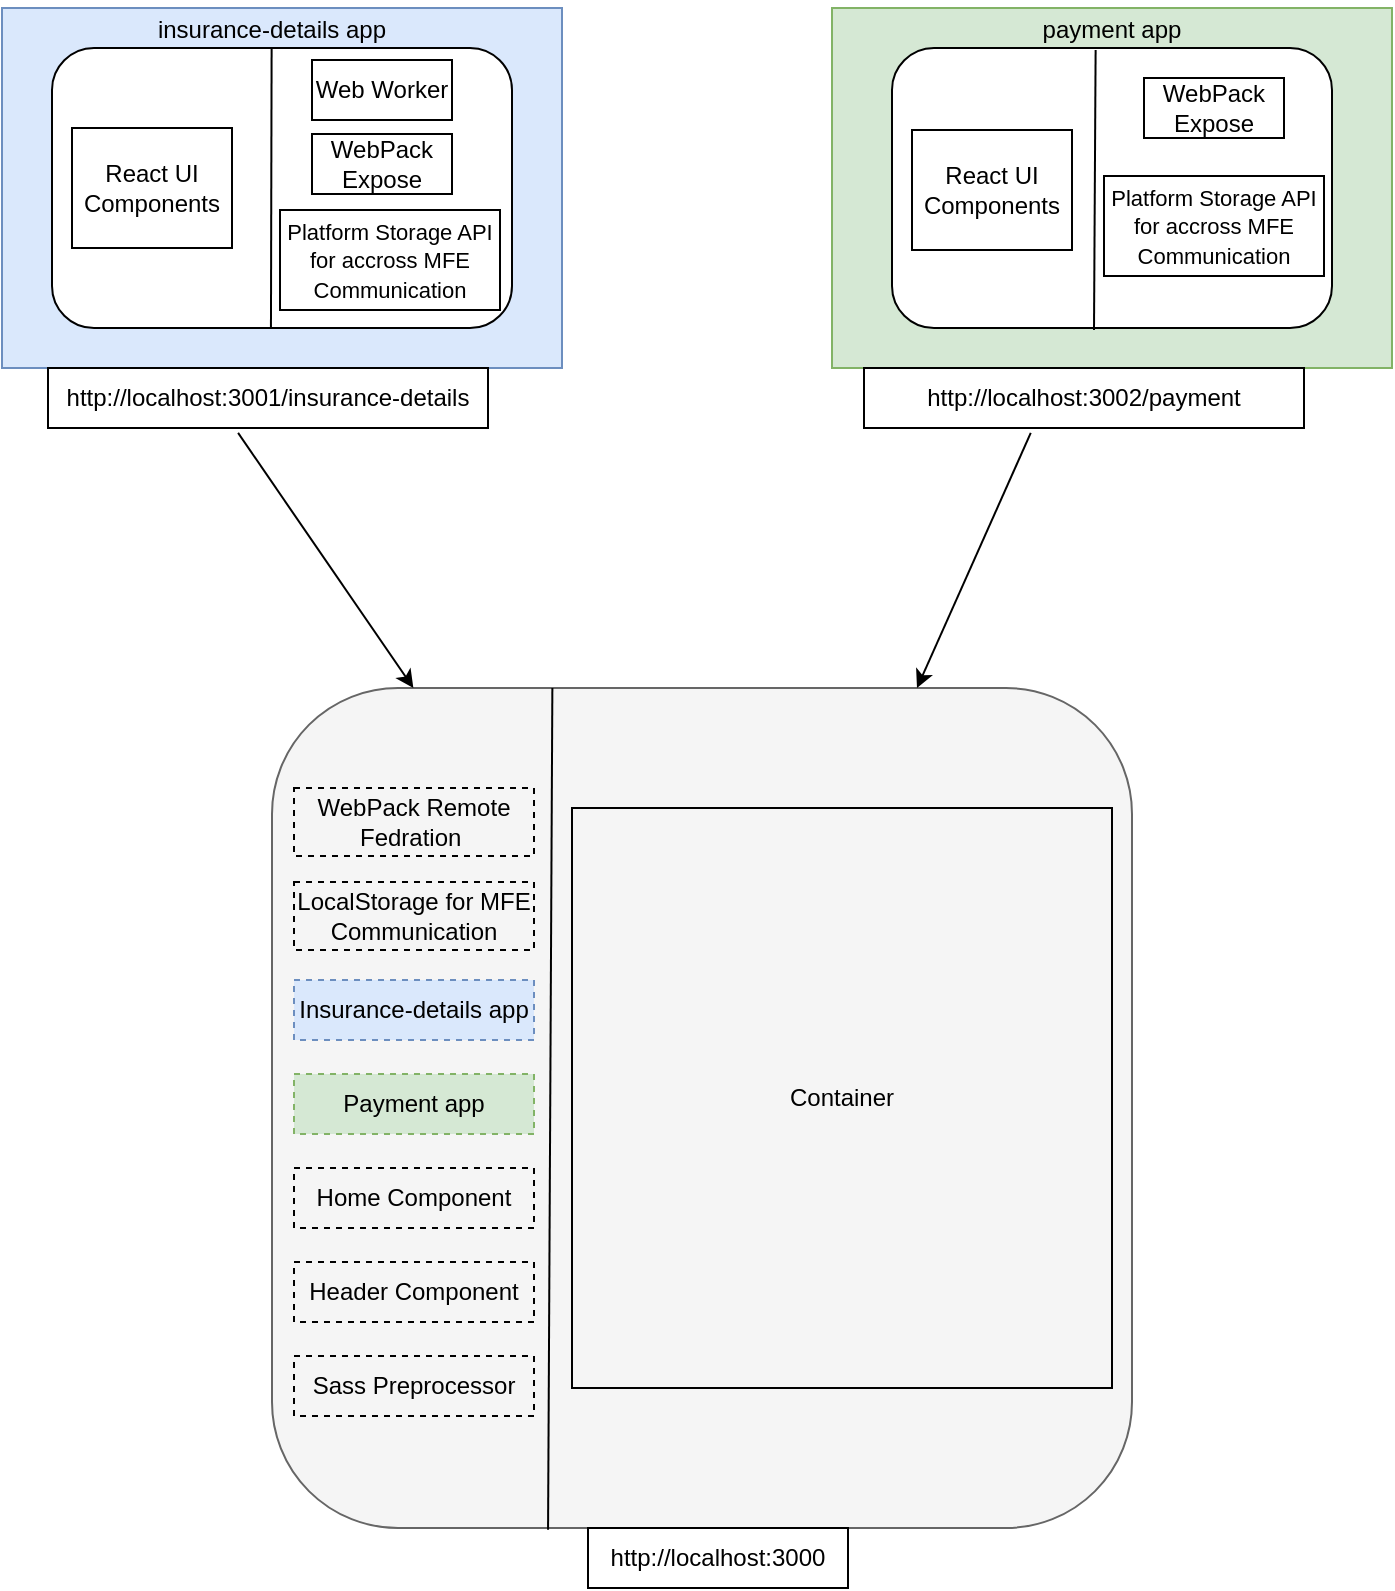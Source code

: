 <mxfile version="23.0.2" type="device">
  <diagram name="Page-1" id="QzHB_I3WU6dS4iu5-XwM">
    <mxGraphModel dx="1418" dy="820" grid="1" gridSize="10" guides="1" tooltips="1" connect="1" arrows="1" fold="1" page="1" pageScale="1" pageWidth="827" pageHeight="1169" math="0" shadow="0">
      <root>
        <mxCell id="0" />
        <mxCell id="1" parent="0" />
        <mxCell id="EgSK9wieqij4Dmwu2kNA-5" value="" style="rounded=0;whiteSpace=wrap;html=1;fillColor=#d5e8d4;strokeColor=#82b366;" parent="1" vertex="1">
          <mxGeometry x="470" y="20" width="280" height="180" as="geometry" />
        </mxCell>
        <mxCell id="EgSK9wieqij4Dmwu2kNA-4" value="" style="rounded=0;whiteSpace=wrap;html=1;fillColor=#dae8fc;strokeColor=#6c8ebf;" parent="1" vertex="1">
          <mxGeometry x="55" y="20" width="280" height="180" as="geometry" />
        </mxCell>
        <mxCell id="EgSK9wieqij4Dmwu2kNA-1" value="" style="rounded=1;whiteSpace=wrap;html=1;fillColor=#f5f5f5;fontColor=#333333;strokeColor=#666666;" parent="1" vertex="1">
          <mxGeometry x="190" y="360" width="430" height="420" as="geometry" />
        </mxCell>
        <mxCell id="EgSK9wieqij4Dmwu2kNA-2" value="" style="rounded=1;whiteSpace=wrap;html=1;" parent="1" vertex="1">
          <mxGeometry x="500" y="40" width="220" height="140" as="geometry" />
        </mxCell>
        <mxCell id="EgSK9wieqij4Dmwu2kNA-3" value="" style="rounded=1;whiteSpace=wrap;html=1;" parent="1" vertex="1">
          <mxGeometry x="80" y="40" width="230" height="140" as="geometry" />
        </mxCell>
        <mxCell id="EgSK9wieqij4Dmwu2kNA-6" value="insurance-details app" style="text;html=1;strokeColor=none;fillColor=none;align=center;verticalAlign=middle;whiteSpace=wrap;rounded=0;" parent="1" vertex="1">
          <mxGeometry x="120" y="16" width="140" height="30" as="geometry" />
        </mxCell>
        <mxCell id="EgSK9wieqij4Dmwu2kNA-7" value="payment app" style="text;html=1;strokeColor=none;fillColor=none;align=center;verticalAlign=middle;whiteSpace=wrap;rounded=0;" parent="1" vertex="1">
          <mxGeometry x="540" y="16" width="140" height="30" as="geometry" />
        </mxCell>
        <mxCell id="EgSK9wieqij4Dmwu2kNA-8" value="Web Worker" style="text;html=1;strokeColor=default;fillColor=none;align=center;verticalAlign=middle;whiteSpace=wrap;rounded=0;" parent="1" vertex="1">
          <mxGeometry x="210" y="46" width="70" height="30" as="geometry" />
        </mxCell>
        <mxCell id="EgSK9wieqij4Dmwu2kNA-9" value="" style="endArrow=none;html=1;rounded=0;entryX=0.476;entryY=1.001;entryDx=0;entryDy=0;entryPerimeter=0;" parent="1" target="EgSK9wieqij4Dmwu2kNA-3" edge="1">
          <mxGeometry width="50" height="50" relative="1" as="geometry">
            <mxPoint x="189.81" y="40" as="sourcePoint" />
            <mxPoint x="188.1" y="174.98" as="targetPoint" />
          </mxGeometry>
        </mxCell>
        <mxCell id="EgSK9wieqij4Dmwu2kNA-10" value="WebPack&lt;br&gt;Expose" style="text;html=1;strokeColor=default;fillColor=none;align=center;verticalAlign=middle;whiteSpace=wrap;rounded=0;" parent="1" vertex="1">
          <mxGeometry x="210" y="83" width="70" height="30" as="geometry" />
        </mxCell>
        <mxCell id="EgSK9wieqij4Dmwu2kNA-11" value="React UI Components" style="text;html=1;strokeColor=default;fillColor=none;align=center;verticalAlign=middle;whiteSpace=wrap;rounded=0;" parent="1" vertex="1">
          <mxGeometry x="90" y="80" width="80" height="60" as="geometry" />
        </mxCell>
        <mxCell id="EgSK9wieqij4Dmwu2kNA-12" value="" style="endArrow=none;html=1;rounded=0;entryX=0.476;entryY=1.001;entryDx=0;entryDy=0;entryPerimeter=0;" parent="1" edge="1">
          <mxGeometry width="50" height="50" relative="1" as="geometry">
            <mxPoint x="601.81" y="41" as="sourcePoint" />
            <mxPoint x="601" y="181" as="targetPoint" />
          </mxGeometry>
        </mxCell>
        <mxCell id="EgSK9wieqij4Dmwu2kNA-13" value="WebPack&lt;br&gt;Expose" style="text;html=1;strokeColor=default;fillColor=none;align=center;verticalAlign=middle;whiteSpace=wrap;rounded=0;" parent="1" vertex="1">
          <mxGeometry x="626" y="55" width="70" height="30" as="geometry" />
        </mxCell>
        <mxCell id="EgSK9wieqij4Dmwu2kNA-14" value="React UI Components" style="text;html=1;strokeColor=default;fillColor=none;align=center;verticalAlign=middle;whiteSpace=wrap;rounded=0;" parent="1" vertex="1">
          <mxGeometry x="510" y="81" width="80" height="60" as="geometry" />
        </mxCell>
        <mxCell id="EgSK9wieqij4Dmwu2kNA-15" value="" style="endArrow=none;html=1;rounded=0;entryX=0.326;entryY=0;entryDx=0;entryDy=0;entryPerimeter=0;exitX=0.321;exitY=1.002;exitDx=0;exitDy=0;exitPerimeter=0;" parent="1" source="EgSK9wieqij4Dmwu2kNA-1" target="EgSK9wieqij4Dmwu2kNA-1" edge="1">
          <mxGeometry width="50" height="50" relative="1" as="geometry">
            <mxPoint x="330" y="540" as="sourcePoint" />
            <mxPoint x="380" y="490" as="targetPoint" />
          </mxGeometry>
        </mxCell>
        <mxCell id="EgSK9wieqij4Dmwu2kNA-17" value="WebPack Remote Fedration&amp;nbsp;" style="text;html=1;strokeColor=default;fillColor=none;align=center;verticalAlign=middle;whiteSpace=wrap;rounded=0;dashed=1;" parent="1" vertex="1">
          <mxGeometry x="201" y="410" width="120" height="34" as="geometry" />
        </mxCell>
        <mxCell id="EgSK9wieqij4Dmwu2kNA-18" value="Sass Preprocessor" style="text;html=1;strokeColor=default;fillColor=none;align=center;verticalAlign=middle;whiteSpace=wrap;rounded=0;dashed=1;" parent="1" vertex="1">
          <mxGeometry x="201" y="694" width="120" height="30" as="geometry" />
        </mxCell>
        <mxCell id="EgSK9wieqij4Dmwu2kNA-19" value="Header Component" style="text;html=1;strokeColor=default;fillColor=none;align=center;verticalAlign=middle;whiteSpace=wrap;rounded=0;dashed=1;" parent="1" vertex="1">
          <mxGeometry x="201" y="647" width="120" height="30" as="geometry" />
        </mxCell>
        <mxCell id="EgSK9wieqij4Dmwu2kNA-20" value="Home Component" style="text;html=1;strokeColor=default;fillColor=none;align=center;verticalAlign=middle;whiteSpace=wrap;rounded=0;dashed=1;" parent="1" vertex="1">
          <mxGeometry x="201" y="600" width="120" height="30" as="geometry" />
        </mxCell>
        <mxCell id="EgSK9wieqij4Dmwu2kNA-21" value="Payment app" style="text;html=1;strokeColor=#82b366;fillColor=#d5e8d4;align=center;verticalAlign=middle;whiteSpace=wrap;rounded=0;dashed=1;" parent="1" vertex="1">
          <mxGeometry x="201" y="553" width="120" height="30" as="geometry" />
        </mxCell>
        <mxCell id="EgSK9wieqij4Dmwu2kNA-22" value="Insurance-details app" style="text;html=1;strokeColor=#6c8ebf;fillColor=#dae8fc;align=center;verticalAlign=middle;whiteSpace=wrap;rounded=0;dashed=1;" parent="1" vertex="1">
          <mxGeometry x="201" y="506" width="120" height="30" as="geometry" />
        </mxCell>
        <mxCell id="EgSK9wieqij4Dmwu2kNA-23" value="Container" style="text;html=1;strokeColor=default;fillColor=none;align=center;verticalAlign=middle;whiteSpace=wrap;rounded=0;" parent="1" vertex="1">
          <mxGeometry x="340" y="420" width="270" height="290" as="geometry" />
        </mxCell>
        <mxCell id="EgSK9wieqij4Dmwu2kNA-24" value="http://localhost:3000" style="text;html=1;strokeColor=default;fillColor=none;align=center;verticalAlign=middle;whiteSpace=wrap;rounded=0;" parent="1" vertex="1">
          <mxGeometry x="348" y="780" width="130" height="30" as="geometry" />
        </mxCell>
        <mxCell id="EgSK9wieqij4Dmwu2kNA-25" value="http://localhost:3001/insurance-details" style="text;html=1;strokeColor=default;fillColor=none;align=center;verticalAlign=middle;whiteSpace=wrap;rounded=0;" parent="1" vertex="1">
          <mxGeometry x="78" y="200" width="220" height="30" as="geometry" />
        </mxCell>
        <mxCell id="EgSK9wieqij4Dmwu2kNA-26" value="http://localhost:3002/payment" style="text;html=1;strokeColor=default;fillColor=none;align=center;verticalAlign=middle;whiteSpace=wrap;rounded=0;" parent="1" vertex="1">
          <mxGeometry x="486" y="200" width="220" height="30" as="geometry" />
        </mxCell>
        <mxCell id="EgSK9wieqij4Dmwu2kNA-27" value="" style="endArrow=classic;html=1;rounded=0;exitX=0.432;exitY=1.082;exitDx=0;exitDy=0;exitPerimeter=0;" parent="1" source="EgSK9wieqij4Dmwu2kNA-25" target="EgSK9wieqij4Dmwu2kNA-1" edge="1">
          <mxGeometry width="50" height="50" relative="1" as="geometry">
            <mxPoint x="130" y="340" as="sourcePoint" />
            <mxPoint x="180" y="290" as="targetPoint" />
          </mxGeometry>
        </mxCell>
        <mxCell id="EgSK9wieqij4Dmwu2kNA-28" value="" style="endArrow=classic;html=1;rounded=0;exitX=0.379;exitY=1.082;exitDx=0;exitDy=0;exitPerimeter=0;entryX=0.75;entryY=0;entryDx=0;entryDy=0;" parent="1" source="EgSK9wieqij4Dmwu2kNA-26" target="EgSK9wieqij4Dmwu2kNA-1" edge="1">
          <mxGeometry width="50" height="50" relative="1" as="geometry">
            <mxPoint x="130" y="340" as="sourcePoint" />
            <mxPoint x="180" y="290" as="targetPoint" />
          </mxGeometry>
        </mxCell>
        <mxCell id="MZ4mv3-B0zQ-afTp7AOr-1" value="LocalStorage for MFE Communication" style="text;html=1;strokeColor=default;fillColor=none;align=center;verticalAlign=middle;whiteSpace=wrap;rounded=0;dashed=1;" vertex="1" parent="1">
          <mxGeometry x="201" y="457" width="120" height="34" as="geometry" />
        </mxCell>
        <mxCell id="MZ4mv3-B0zQ-afTp7AOr-2" value="&lt;font style=&quot;font-size: 11px;&quot;&gt;Platform Storage API for accross MFE Communication&lt;/font&gt;" style="text;html=1;strokeColor=default;fillColor=none;align=center;verticalAlign=middle;whiteSpace=wrap;rounded=0;" vertex="1" parent="1">
          <mxGeometry x="194" y="121" width="110" height="50" as="geometry" />
        </mxCell>
        <mxCell id="MZ4mv3-B0zQ-afTp7AOr-4" value="&lt;font style=&quot;font-size: 11px;&quot;&gt;Platform Storage API for accross MFE Communication&lt;/font&gt;" style="text;html=1;strokeColor=default;fillColor=none;align=center;verticalAlign=middle;whiteSpace=wrap;rounded=0;" vertex="1" parent="1">
          <mxGeometry x="606" y="104" width="110" height="50" as="geometry" />
        </mxCell>
      </root>
    </mxGraphModel>
  </diagram>
</mxfile>
